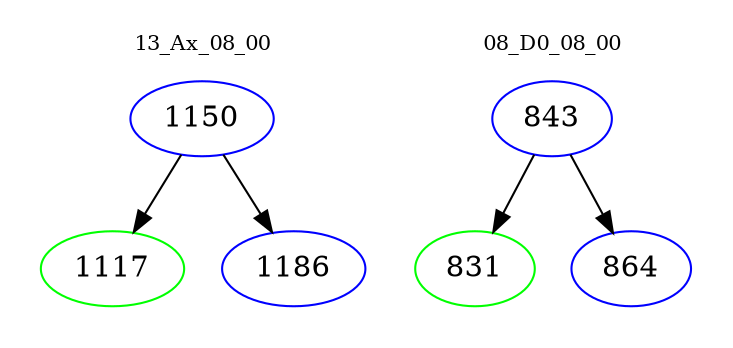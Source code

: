 digraph{
subgraph cluster_0 {
color = white
label = "13_Ax_08_00";
fontsize=10;
T0_1150 [label="1150", color="blue"]
T0_1150 -> T0_1117 [color="black"]
T0_1117 [label="1117", color="green"]
T0_1150 -> T0_1186 [color="black"]
T0_1186 [label="1186", color="blue"]
}
subgraph cluster_1 {
color = white
label = "08_D0_08_00";
fontsize=10;
T1_843 [label="843", color="blue"]
T1_843 -> T1_831 [color="black"]
T1_831 [label="831", color="green"]
T1_843 -> T1_864 [color="black"]
T1_864 [label="864", color="blue"]
}
}
